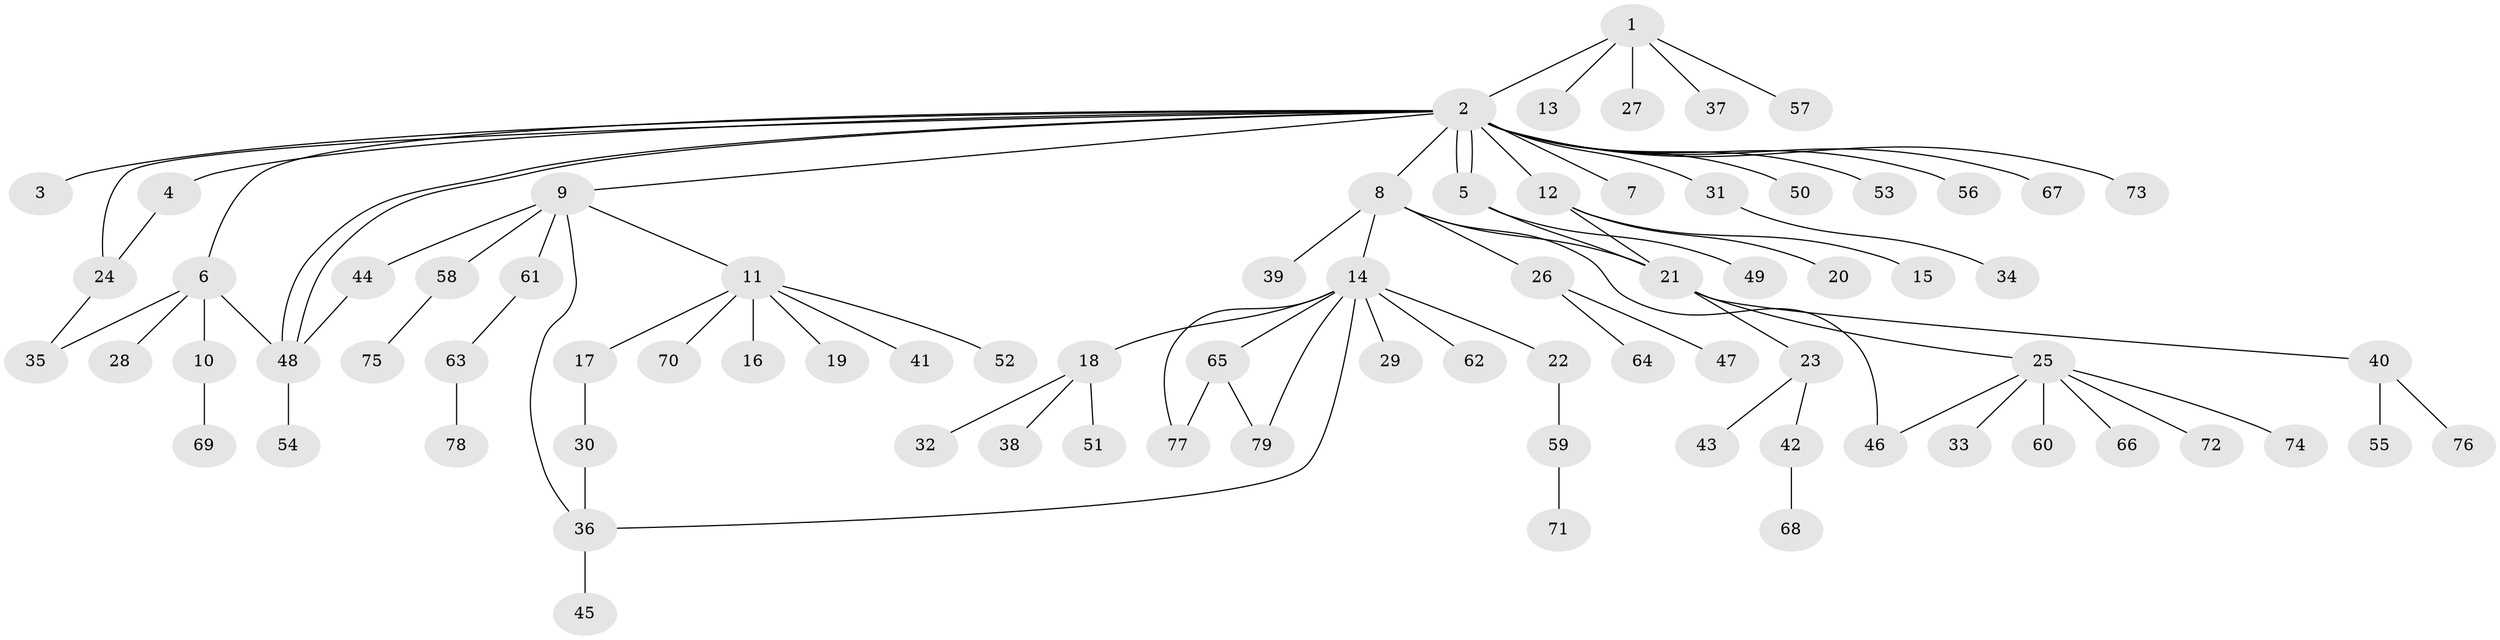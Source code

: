 // Generated by graph-tools (version 1.1) at 2025/14/03/09/25 04:14:25]
// undirected, 79 vertices, 91 edges
graph export_dot {
graph [start="1"]
  node [color=gray90,style=filled];
  1;
  2;
  3;
  4;
  5;
  6;
  7;
  8;
  9;
  10;
  11;
  12;
  13;
  14;
  15;
  16;
  17;
  18;
  19;
  20;
  21;
  22;
  23;
  24;
  25;
  26;
  27;
  28;
  29;
  30;
  31;
  32;
  33;
  34;
  35;
  36;
  37;
  38;
  39;
  40;
  41;
  42;
  43;
  44;
  45;
  46;
  47;
  48;
  49;
  50;
  51;
  52;
  53;
  54;
  55;
  56;
  57;
  58;
  59;
  60;
  61;
  62;
  63;
  64;
  65;
  66;
  67;
  68;
  69;
  70;
  71;
  72;
  73;
  74;
  75;
  76;
  77;
  78;
  79;
  1 -- 2;
  1 -- 13;
  1 -- 27;
  1 -- 37;
  1 -- 57;
  2 -- 3;
  2 -- 4;
  2 -- 5;
  2 -- 5;
  2 -- 6;
  2 -- 7;
  2 -- 8;
  2 -- 9;
  2 -- 12;
  2 -- 24;
  2 -- 31;
  2 -- 48;
  2 -- 48;
  2 -- 50;
  2 -- 53;
  2 -- 56;
  2 -- 67;
  2 -- 73;
  4 -- 24;
  5 -- 21;
  5 -- 49;
  6 -- 10;
  6 -- 28;
  6 -- 35;
  6 -- 48;
  8 -- 14;
  8 -- 21;
  8 -- 26;
  8 -- 39;
  8 -- 46;
  9 -- 11;
  9 -- 36;
  9 -- 44;
  9 -- 58;
  9 -- 61;
  10 -- 69;
  11 -- 16;
  11 -- 17;
  11 -- 19;
  11 -- 41;
  11 -- 52;
  11 -- 70;
  12 -- 15;
  12 -- 20;
  12 -- 21;
  14 -- 18;
  14 -- 22;
  14 -- 29;
  14 -- 36;
  14 -- 62;
  14 -- 65;
  14 -- 77;
  14 -- 79;
  17 -- 30;
  18 -- 32;
  18 -- 38;
  18 -- 51;
  21 -- 23;
  21 -- 25;
  21 -- 40;
  22 -- 59;
  23 -- 42;
  23 -- 43;
  24 -- 35;
  25 -- 33;
  25 -- 46;
  25 -- 60;
  25 -- 66;
  25 -- 72;
  25 -- 74;
  26 -- 47;
  26 -- 64;
  30 -- 36;
  31 -- 34;
  36 -- 45;
  40 -- 55;
  40 -- 76;
  42 -- 68;
  44 -- 48;
  48 -- 54;
  58 -- 75;
  59 -- 71;
  61 -- 63;
  63 -- 78;
  65 -- 77;
  65 -- 79;
}
